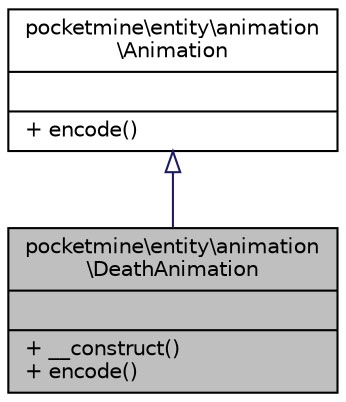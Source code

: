 digraph "pocketmine\entity\animation\DeathAnimation"
{
 // INTERACTIVE_SVG=YES
 // LATEX_PDF_SIZE
  edge [fontname="Helvetica",fontsize="10",labelfontname="Helvetica",labelfontsize="10"];
  node [fontname="Helvetica",fontsize="10",shape=record];
  Node1 [label="{pocketmine\\entity\\animation\l\\DeathAnimation\n||+ __construct()\l+ encode()\l}",height=0.2,width=0.4,color="black", fillcolor="grey75", style="filled", fontcolor="black",tooltip=" "];
  Node2 -> Node1 [dir="back",color="midnightblue",fontsize="10",style="solid",arrowtail="onormal",fontname="Helvetica"];
  Node2 [label="{pocketmine\\entity\\animation\l\\Animation\n||+ encode()\l}",height=0.2,width=0.4,color="black", fillcolor="white", style="filled",URL="$db/da9/interfacepocketmine_1_1entity_1_1animation_1_1_animation.html",tooltip=" "];
}
